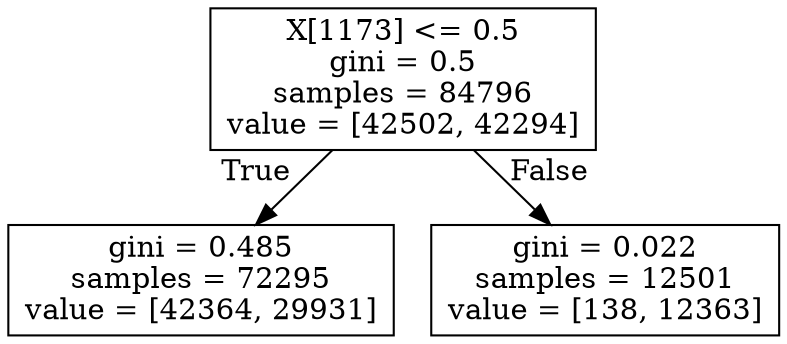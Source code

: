 digraph Tree {
node [shape=box] ;
0 [label="X[1173] <= 0.5\ngini = 0.5\nsamples = 84796\nvalue = [42502, 42294]"] ;
1 [label="gini = 0.485\nsamples = 72295\nvalue = [42364, 29931]"] ;
0 -> 1 [labeldistance=2.5, labelangle=45, headlabel="True"] ;
2 [label="gini = 0.022\nsamples = 12501\nvalue = [138, 12363]"] ;
0 -> 2 [labeldistance=2.5, labelangle=-45, headlabel="False"] ;
}